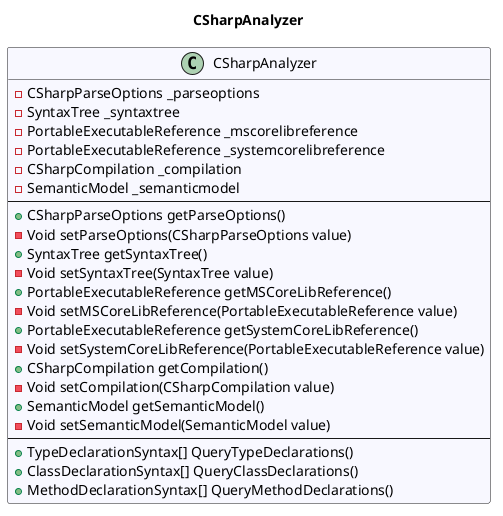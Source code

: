 @startuml CSharpAnalyzer
title CSharpAnalyzer
class CSharpAnalyzer #GhostWhite {
- CSharpParseOptions _parseoptions
- SyntaxTree _syntaxtree
- PortableExecutableReference _mscorelibreference
- PortableExecutableReference _systemcorelibreference
- CSharpCompilation _compilation
- SemanticModel _semanticmodel
---
+ CSharpParseOptions getParseOptions()
- Void setParseOptions(CSharpParseOptions value)
+ SyntaxTree getSyntaxTree()
- Void setSyntaxTree(SyntaxTree value)
+ PortableExecutableReference getMSCoreLibReference()
- Void setMSCoreLibReference(PortableExecutableReference value)
+ PortableExecutableReference getSystemCoreLibReference()
- Void setSystemCoreLibReference(PortableExecutableReference value)
+ CSharpCompilation getCompilation()
- Void setCompilation(CSharpCompilation value)
+ SemanticModel getSemanticModel()
- Void setSemanticModel(SemanticModel value)
---
+ TypeDeclarationSyntax[] QueryTypeDeclarations()
+ ClassDeclarationSyntax[] QueryClassDeclarations()
+ MethodDeclarationSyntax[] QueryMethodDeclarations()
}
@enduml
